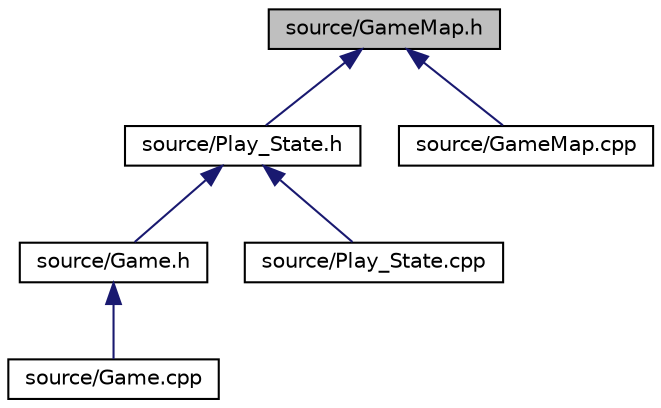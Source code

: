 digraph "source/GameMap.h"
{
  edge [fontname="Helvetica",fontsize="10",labelfontname="Helvetica",labelfontsize="10"];
  node [fontname="Helvetica",fontsize="10",shape=record];
  Node19 [label="source/GameMap.h",height=0.2,width=0.4,color="black", fillcolor="grey75", style="filled", fontcolor="black"];
  Node19 -> Node20 [dir="back",color="midnightblue",fontsize="10",style="solid"];
  Node20 [label="source/Play_State.h",height=0.2,width=0.4,color="black", fillcolor="white", style="filled",URL="$Play__State_8h.html"];
  Node20 -> Node21 [dir="back",color="midnightblue",fontsize="10",style="solid"];
  Node21 [label="source/Game.h",height=0.2,width=0.4,color="black", fillcolor="white", style="filled",URL="$Game_8h.html"];
  Node21 -> Node22 [dir="back",color="midnightblue",fontsize="10",style="solid"];
  Node22 [label="source/Game.cpp",height=0.2,width=0.4,color="black", fillcolor="white", style="filled",URL="$Game_8cpp.html"];
  Node20 -> Node23 [dir="back",color="midnightblue",fontsize="10",style="solid"];
  Node23 [label="source/Play_State.cpp",height=0.2,width=0.4,color="black", fillcolor="white", style="filled",URL="$Play__State_8cpp.html"];
  Node19 -> Node24 [dir="back",color="midnightblue",fontsize="10",style="solid"];
  Node24 [label="source/GameMap.cpp",height=0.2,width=0.4,color="black", fillcolor="white", style="filled",URL="$GameMap_8cpp.html"];
}
